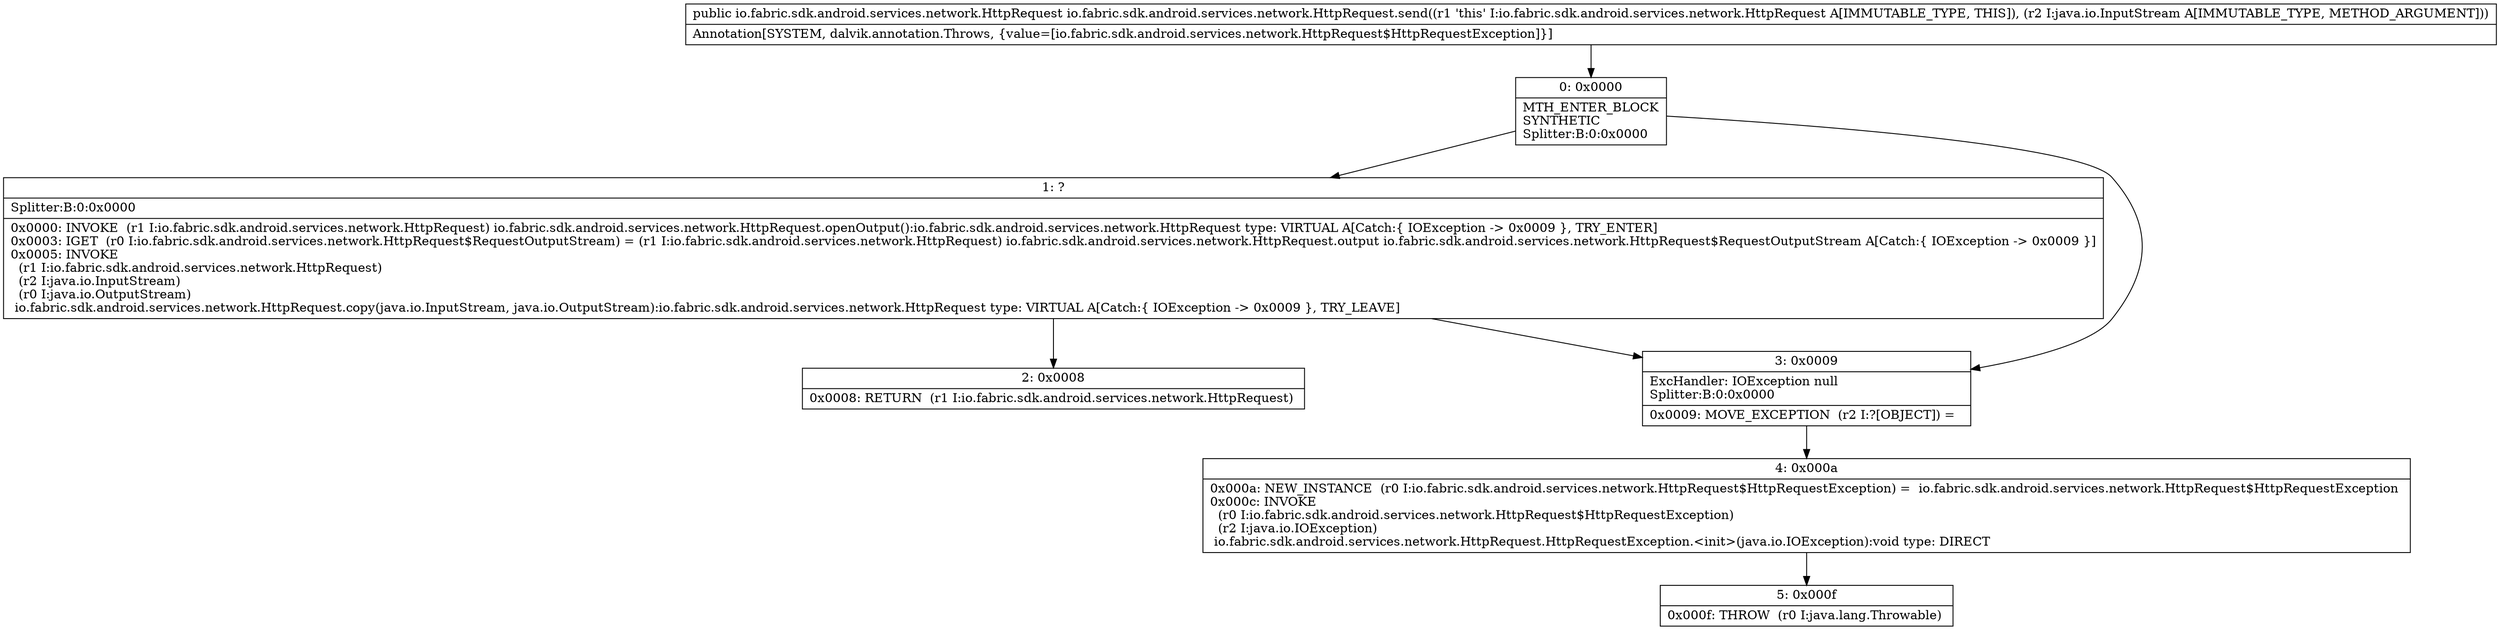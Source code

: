 digraph "CFG forio.fabric.sdk.android.services.network.HttpRequest.send(Ljava\/io\/InputStream;)Lio\/fabric\/sdk\/android\/services\/network\/HttpRequest;" {
Node_0 [shape=record,label="{0\:\ 0x0000|MTH_ENTER_BLOCK\lSYNTHETIC\lSplitter:B:0:0x0000\l}"];
Node_1 [shape=record,label="{1\:\ ?|Splitter:B:0:0x0000\l|0x0000: INVOKE  (r1 I:io.fabric.sdk.android.services.network.HttpRequest) io.fabric.sdk.android.services.network.HttpRequest.openOutput():io.fabric.sdk.android.services.network.HttpRequest type: VIRTUAL A[Catch:\{ IOException \-\> 0x0009 \}, TRY_ENTER]\l0x0003: IGET  (r0 I:io.fabric.sdk.android.services.network.HttpRequest$RequestOutputStream) = (r1 I:io.fabric.sdk.android.services.network.HttpRequest) io.fabric.sdk.android.services.network.HttpRequest.output io.fabric.sdk.android.services.network.HttpRequest$RequestOutputStream A[Catch:\{ IOException \-\> 0x0009 \}]\l0x0005: INVOKE  \l  (r1 I:io.fabric.sdk.android.services.network.HttpRequest)\l  (r2 I:java.io.InputStream)\l  (r0 I:java.io.OutputStream)\l io.fabric.sdk.android.services.network.HttpRequest.copy(java.io.InputStream, java.io.OutputStream):io.fabric.sdk.android.services.network.HttpRequest type: VIRTUAL A[Catch:\{ IOException \-\> 0x0009 \}, TRY_LEAVE]\l}"];
Node_2 [shape=record,label="{2\:\ 0x0008|0x0008: RETURN  (r1 I:io.fabric.sdk.android.services.network.HttpRequest) \l}"];
Node_3 [shape=record,label="{3\:\ 0x0009|ExcHandler: IOException null\lSplitter:B:0:0x0000\l|0x0009: MOVE_EXCEPTION  (r2 I:?[OBJECT]) =  \l}"];
Node_4 [shape=record,label="{4\:\ 0x000a|0x000a: NEW_INSTANCE  (r0 I:io.fabric.sdk.android.services.network.HttpRequest$HttpRequestException) =  io.fabric.sdk.android.services.network.HttpRequest$HttpRequestException \l0x000c: INVOKE  \l  (r0 I:io.fabric.sdk.android.services.network.HttpRequest$HttpRequestException)\l  (r2 I:java.io.IOException)\l io.fabric.sdk.android.services.network.HttpRequest.HttpRequestException.\<init\>(java.io.IOException):void type: DIRECT \l}"];
Node_5 [shape=record,label="{5\:\ 0x000f|0x000f: THROW  (r0 I:java.lang.Throwable) \l}"];
MethodNode[shape=record,label="{public io.fabric.sdk.android.services.network.HttpRequest io.fabric.sdk.android.services.network.HttpRequest.send((r1 'this' I:io.fabric.sdk.android.services.network.HttpRequest A[IMMUTABLE_TYPE, THIS]), (r2 I:java.io.InputStream A[IMMUTABLE_TYPE, METHOD_ARGUMENT]))  | Annotation[SYSTEM, dalvik.annotation.Throws, \{value=[io.fabric.sdk.android.services.network.HttpRequest$HttpRequestException]\}]\l}"];
MethodNode -> Node_0;
Node_0 -> Node_1;
Node_0 -> Node_3;
Node_1 -> Node_2;
Node_1 -> Node_3;
Node_3 -> Node_4;
Node_4 -> Node_5;
}


